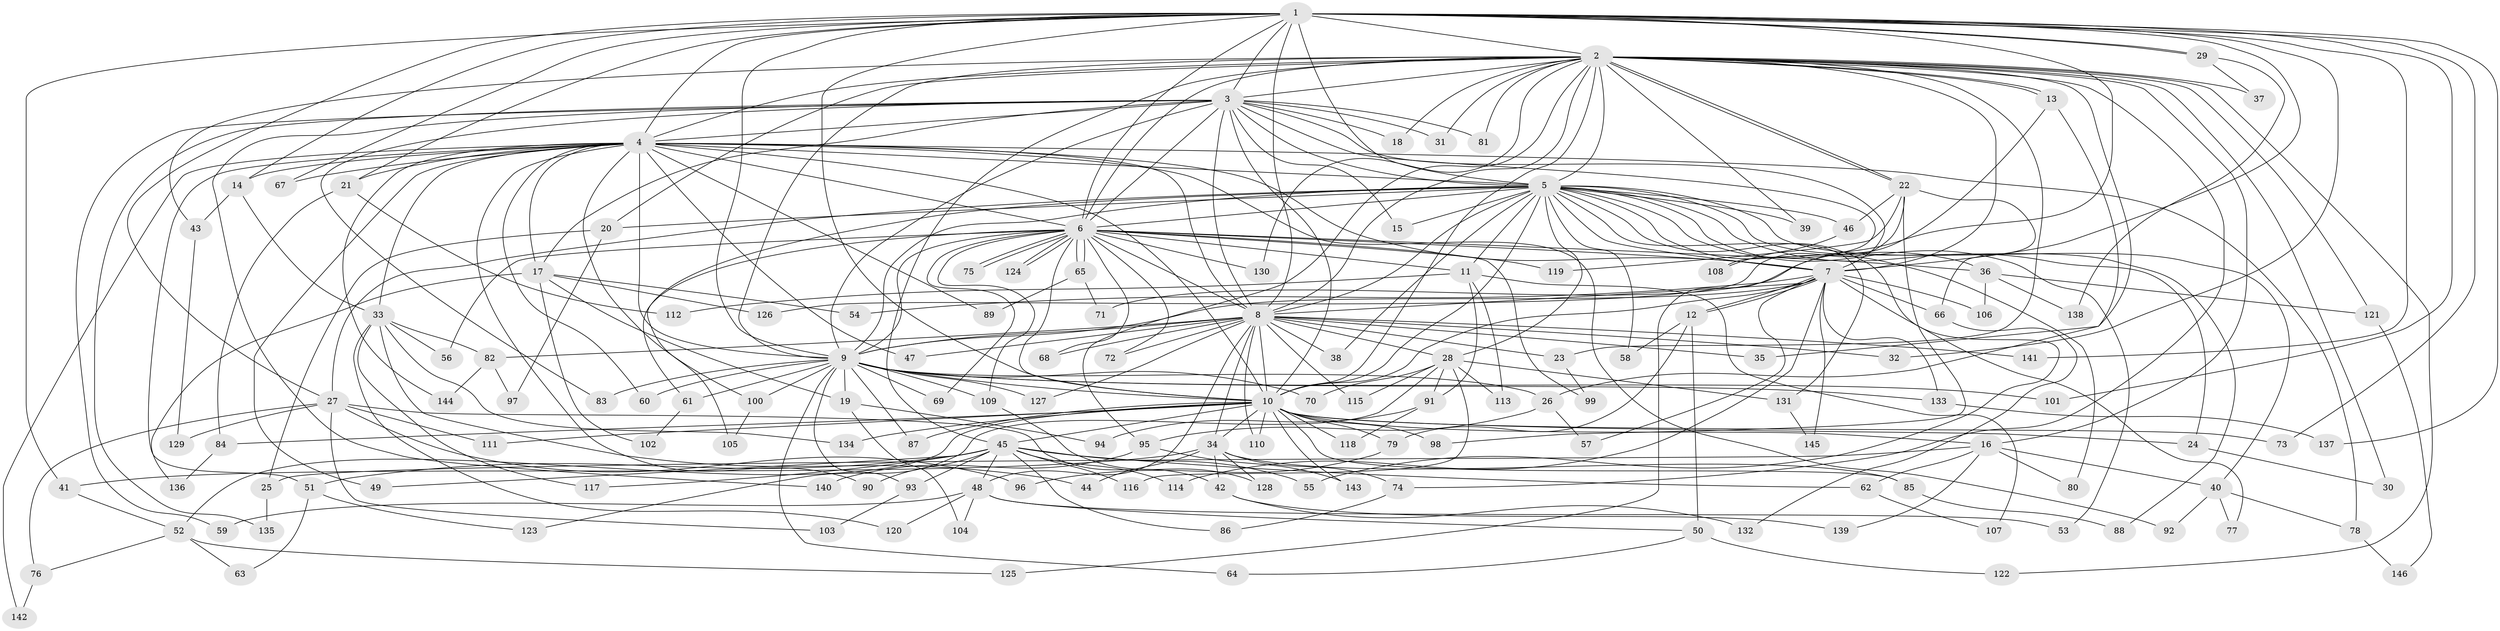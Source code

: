 // Generated by graph-tools (version 1.1) at 2025/25/03/09/25 03:25:40]
// undirected, 146 vertices, 317 edges
graph export_dot {
graph [start="1"]
  node [color=gray90,style=filled];
  1;
  2;
  3;
  4;
  5;
  6;
  7;
  8;
  9;
  10;
  11;
  12;
  13;
  14;
  15;
  16;
  17;
  18;
  19;
  20;
  21;
  22;
  23;
  24;
  25;
  26;
  27;
  28;
  29;
  30;
  31;
  32;
  33;
  34;
  35;
  36;
  37;
  38;
  39;
  40;
  41;
  42;
  43;
  44;
  45;
  46;
  47;
  48;
  49;
  50;
  51;
  52;
  53;
  54;
  55;
  56;
  57;
  58;
  59;
  60;
  61;
  62;
  63;
  64;
  65;
  66;
  67;
  68;
  69;
  70;
  71;
  72;
  73;
  74;
  75;
  76;
  77;
  78;
  79;
  80;
  81;
  82;
  83;
  84;
  85;
  86;
  87;
  88;
  89;
  90;
  91;
  92;
  93;
  94;
  95;
  96;
  97;
  98;
  99;
  100;
  101;
  102;
  103;
  104;
  105;
  106;
  107;
  108;
  109;
  110;
  111;
  112;
  113;
  114;
  115;
  116;
  117;
  118;
  119;
  120;
  121;
  122;
  123;
  124;
  125;
  126;
  127;
  128;
  129;
  130;
  131;
  132;
  133;
  134;
  135;
  136;
  137;
  138;
  139;
  140;
  141;
  142;
  143;
  144;
  145;
  146;
  1 -- 2;
  1 -- 3;
  1 -- 4;
  1 -- 5;
  1 -- 6;
  1 -- 7;
  1 -- 8;
  1 -- 9;
  1 -- 10;
  1 -- 14;
  1 -- 21;
  1 -- 27;
  1 -- 29;
  1 -- 29;
  1 -- 32;
  1 -- 41;
  1 -- 67;
  1 -- 71;
  1 -- 73;
  1 -- 101;
  1 -- 137;
  1 -- 141;
  2 -- 3;
  2 -- 4;
  2 -- 5;
  2 -- 6;
  2 -- 7;
  2 -- 8;
  2 -- 9;
  2 -- 10;
  2 -- 13;
  2 -- 13;
  2 -- 16;
  2 -- 18;
  2 -- 20;
  2 -- 22;
  2 -- 22;
  2 -- 23;
  2 -- 30;
  2 -- 31;
  2 -- 35;
  2 -- 37;
  2 -- 39;
  2 -- 43;
  2 -- 45;
  2 -- 74;
  2 -- 81;
  2 -- 95;
  2 -- 121;
  2 -- 122;
  2 -- 130;
  3 -- 4;
  3 -- 5;
  3 -- 6;
  3 -- 7;
  3 -- 8;
  3 -- 9;
  3 -- 10;
  3 -- 15;
  3 -- 17;
  3 -- 18;
  3 -- 31;
  3 -- 59;
  3 -- 81;
  3 -- 83;
  3 -- 108;
  3 -- 135;
  3 -- 140;
  4 -- 5;
  4 -- 6;
  4 -- 7;
  4 -- 8;
  4 -- 9;
  4 -- 10;
  4 -- 14;
  4 -- 17;
  4 -- 21;
  4 -- 33;
  4 -- 47;
  4 -- 49;
  4 -- 51;
  4 -- 60;
  4 -- 67;
  4 -- 78;
  4 -- 89;
  4 -- 90;
  4 -- 92;
  4 -- 100;
  4 -- 142;
  4 -- 144;
  5 -- 6;
  5 -- 7;
  5 -- 8;
  5 -- 9;
  5 -- 10;
  5 -- 11;
  5 -- 15;
  5 -- 20;
  5 -- 24;
  5 -- 27;
  5 -- 28;
  5 -- 36;
  5 -- 38;
  5 -- 39;
  5 -- 40;
  5 -- 46;
  5 -- 53;
  5 -- 55;
  5 -- 58;
  5 -- 80;
  5 -- 88;
  5 -- 105;
  5 -- 131;
  6 -- 7;
  6 -- 8;
  6 -- 9;
  6 -- 10;
  6 -- 11;
  6 -- 36;
  6 -- 56;
  6 -- 61;
  6 -- 65;
  6 -- 65;
  6 -- 68;
  6 -- 69;
  6 -- 72;
  6 -- 75;
  6 -- 75;
  6 -- 99;
  6 -- 109;
  6 -- 119;
  6 -- 124;
  6 -- 124;
  6 -- 130;
  7 -- 8;
  7 -- 9;
  7 -- 10;
  7 -- 12;
  7 -- 12;
  7 -- 54;
  7 -- 57;
  7 -- 66;
  7 -- 77;
  7 -- 106;
  7 -- 114;
  7 -- 133;
  7 -- 145;
  8 -- 9;
  8 -- 10;
  8 -- 23;
  8 -- 28;
  8 -- 32;
  8 -- 34;
  8 -- 35;
  8 -- 38;
  8 -- 47;
  8 -- 48;
  8 -- 68;
  8 -- 72;
  8 -- 82;
  8 -- 110;
  8 -- 115;
  8 -- 127;
  8 -- 141;
  9 -- 10;
  9 -- 19;
  9 -- 26;
  9 -- 60;
  9 -- 61;
  9 -- 64;
  9 -- 69;
  9 -- 70;
  9 -- 83;
  9 -- 87;
  9 -- 93;
  9 -- 100;
  9 -- 101;
  9 -- 109;
  9 -- 127;
  9 -- 133;
  10 -- 16;
  10 -- 24;
  10 -- 34;
  10 -- 45;
  10 -- 52;
  10 -- 73;
  10 -- 79;
  10 -- 84;
  10 -- 85;
  10 -- 87;
  10 -- 98;
  10 -- 110;
  10 -- 111;
  10 -- 118;
  10 -- 134;
  10 -- 143;
  11 -- 91;
  11 -- 107;
  11 -- 112;
  11 -- 113;
  12 -- 50;
  12 -- 58;
  12 -- 79;
  13 -- 26;
  13 -- 125;
  14 -- 33;
  14 -- 43;
  16 -- 25;
  16 -- 40;
  16 -- 62;
  16 -- 80;
  16 -- 139;
  17 -- 19;
  17 -- 54;
  17 -- 102;
  17 -- 126;
  17 -- 136;
  19 -- 94;
  19 -- 104;
  20 -- 25;
  20 -- 97;
  21 -- 84;
  21 -- 112;
  22 -- 46;
  22 -- 66;
  22 -- 98;
  22 -- 119;
  22 -- 126;
  23 -- 99;
  24 -- 30;
  25 -- 135;
  26 -- 57;
  26 -- 95;
  27 -- 42;
  27 -- 76;
  27 -- 96;
  27 -- 103;
  27 -- 111;
  27 -- 129;
  28 -- 70;
  28 -- 91;
  28 -- 113;
  28 -- 115;
  28 -- 116;
  28 -- 123;
  28 -- 131;
  29 -- 37;
  29 -- 138;
  33 -- 44;
  33 -- 56;
  33 -- 82;
  33 -- 117;
  33 -- 120;
  33 -- 134;
  34 -- 41;
  34 -- 42;
  34 -- 44;
  34 -- 74;
  34 -- 85;
  34 -- 128;
  36 -- 106;
  36 -- 121;
  36 -- 138;
  40 -- 77;
  40 -- 78;
  40 -- 92;
  41 -- 52;
  42 -- 132;
  42 -- 139;
  43 -- 129;
  45 -- 48;
  45 -- 49;
  45 -- 51;
  45 -- 55;
  45 -- 62;
  45 -- 86;
  45 -- 90;
  45 -- 93;
  45 -- 114;
  45 -- 116;
  45 -- 117;
  46 -- 108;
  48 -- 50;
  48 -- 53;
  48 -- 59;
  48 -- 104;
  48 -- 120;
  50 -- 64;
  50 -- 122;
  51 -- 63;
  51 -- 123;
  52 -- 63;
  52 -- 76;
  52 -- 125;
  61 -- 102;
  62 -- 107;
  65 -- 71;
  65 -- 89;
  66 -- 132;
  74 -- 86;
  76 -- 142;
  78 -- 146;
  79 -- 96;
  82 -- 97;
  82 -- 144;
  84 -- 136;
  85 -- 88;
  91 -- 94;
  91 -- 118;
  93 -- 103;
  95 -- 140;
  95 -- 143;
  100 -- 105;
  109 -- 128;
  121 -- 146;
  131 -- 145;
  133 -- 137;
}
